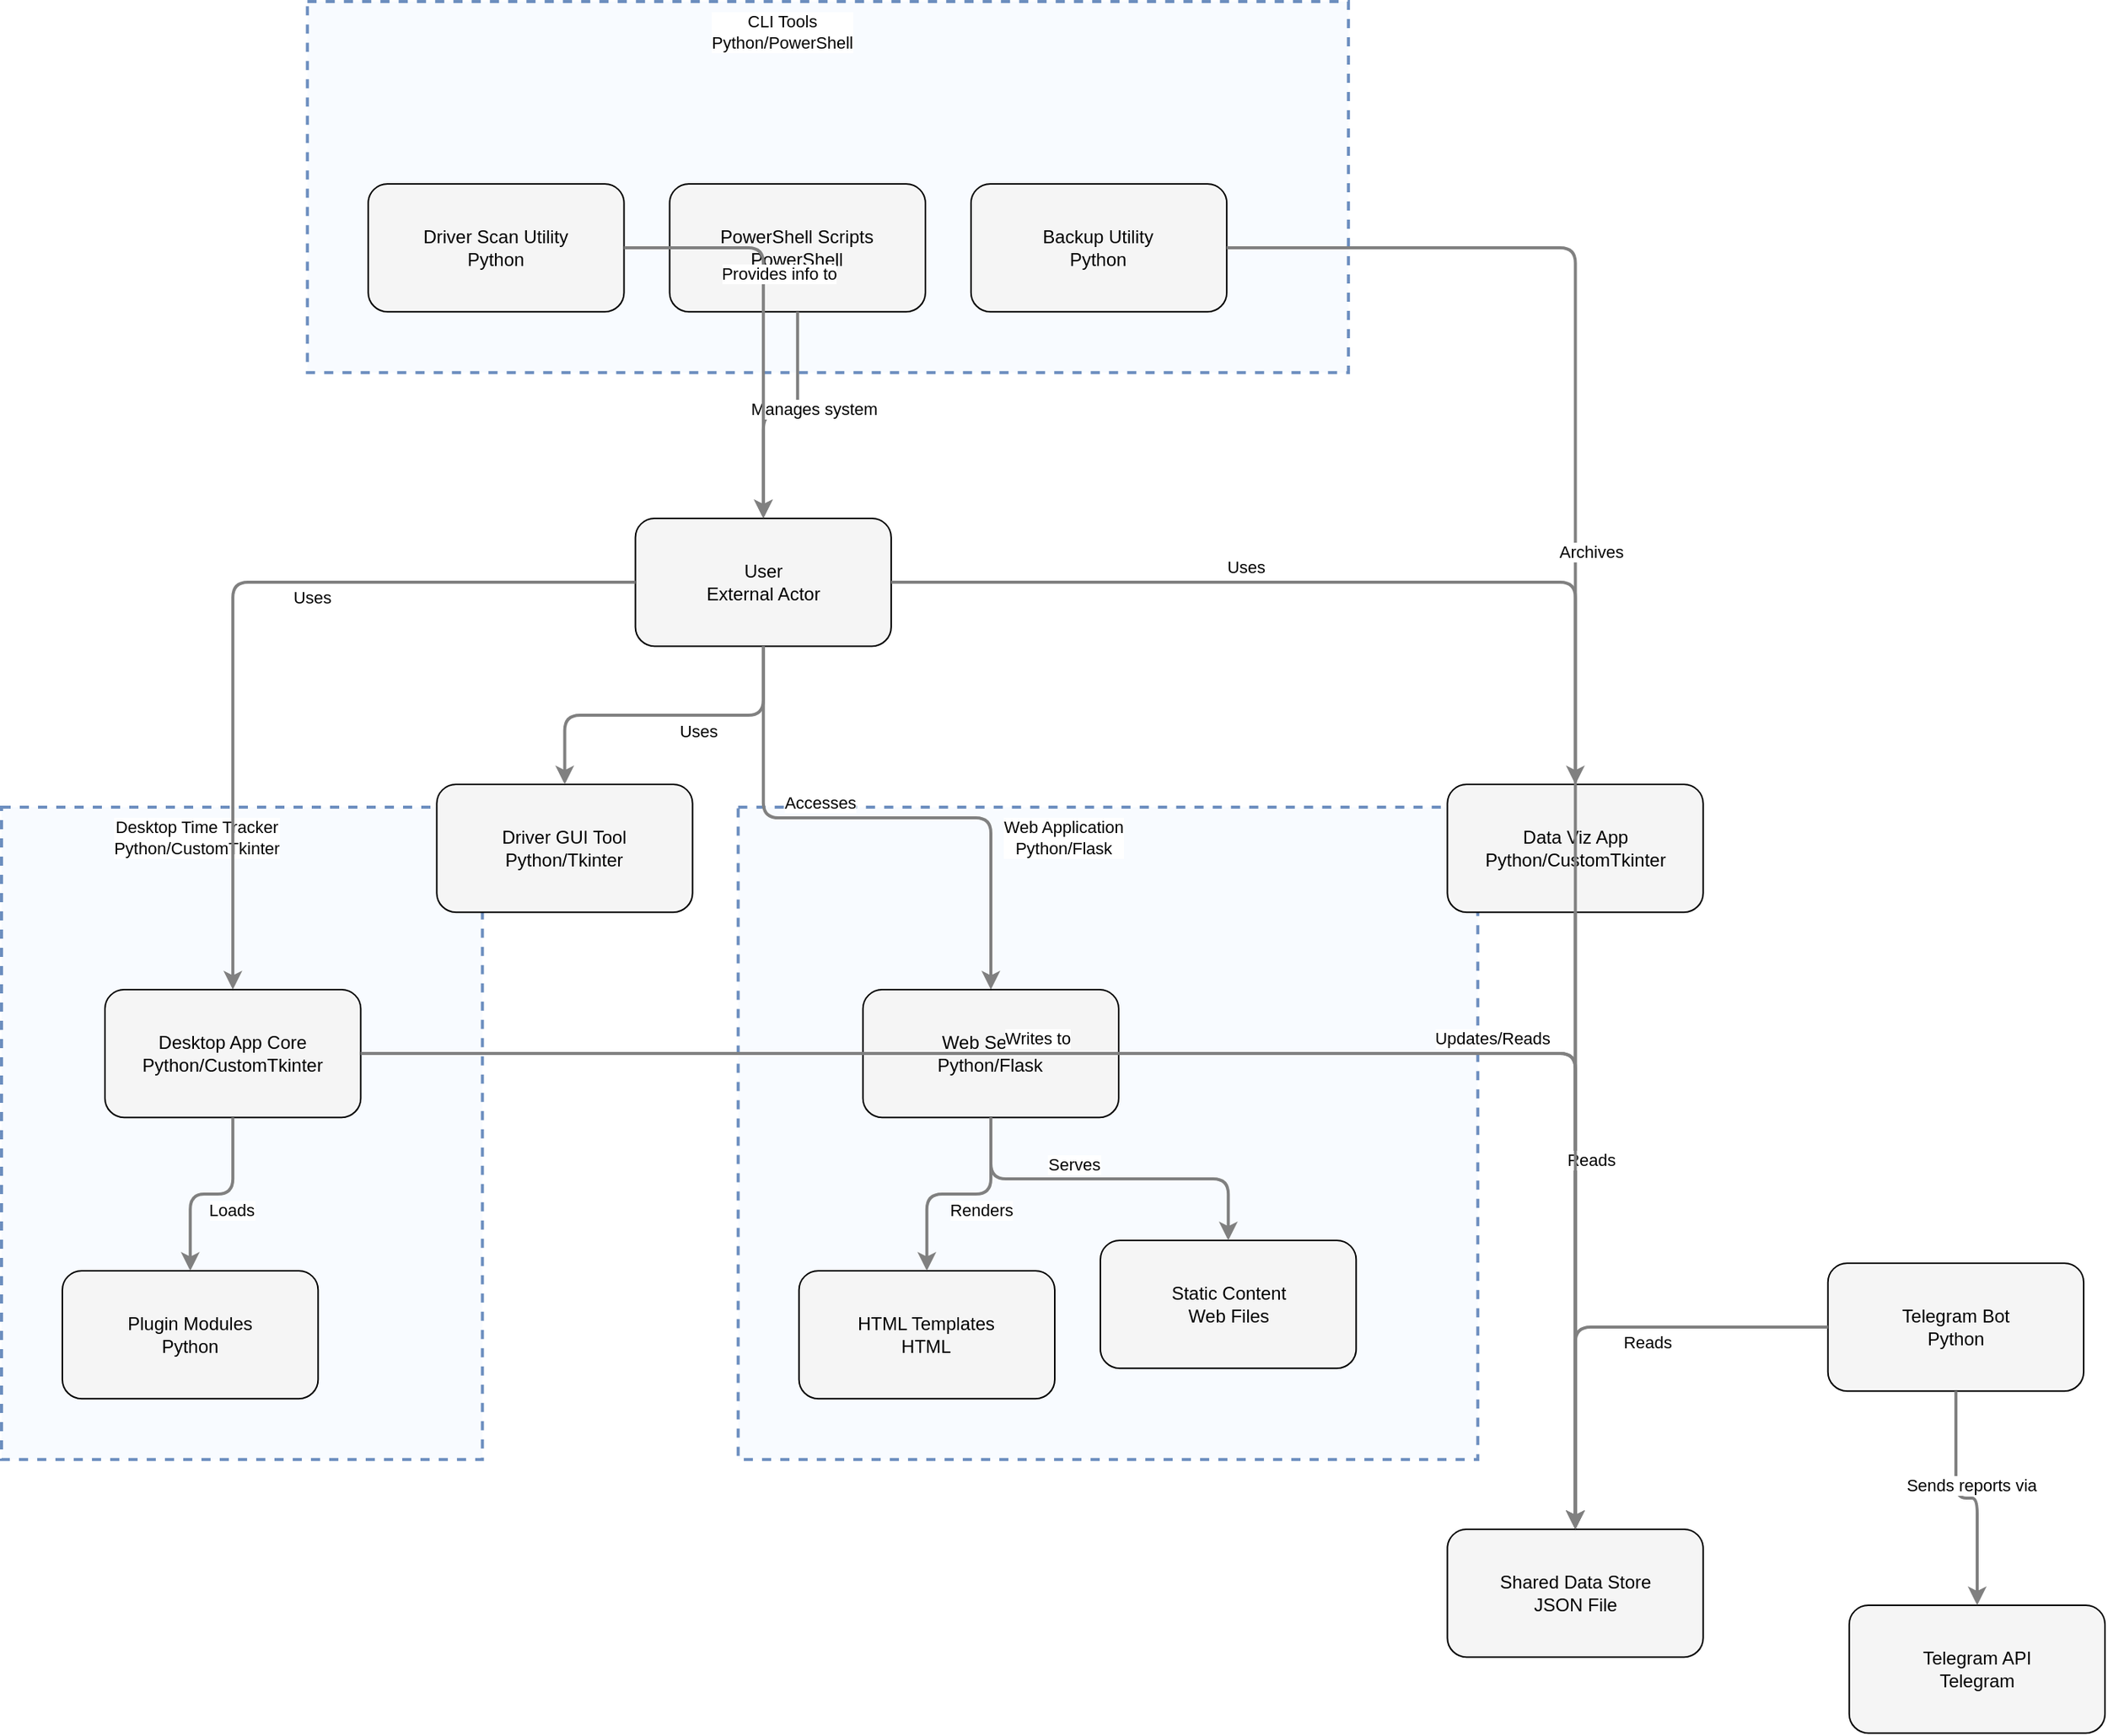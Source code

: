 <?xml version="1.0" encoding="UTF-8"?>
      <mxfile version="14.6.5" type="device">
        <diagram id="codeviz-diagram" name="System Diagram">
          <mxGraphModel dx="1000" dy="1000" grid="1" gridSize="10" guides="1" tooltips="1" connect="1" arrows="1" fold="1" page="1" pageScale="1" pageWidth="1169" pageHeight="827" math="0" shadow="0">
            <root>
              <mxCell id="0"/>
              <mxCell id="1" parent="0"/>
              <mxCell id="1203" value="" style="html=1;whiteSpace=wrap;container=1;fillColor=#dae8fc;strokeColor=#6c8ebf;dashed=1;fillOpacity=20;strokeWidth=2;containerType=none;recursiveResize=0;movable=1;resizable=1;autosize=0;dropTarget=0" vertex="1" parent="1">
                <mxGeometry x="223.125" y="22" width="684.473" height="244.079" as="geometry"/>
              </mxCell>
              <mxCell id="1203_label" value="CLI Tools&lt;br&gt;Python/PowerShell" style="edgeLabel;html=1;align=center;verticalAlign=middle;resizable=0;labelBackgroundColor=white;spacing=5" vertex="1" parent="1">
                <mxGeometry x="231.125" y="30" width="608.473" height="24" as="geometry"/>
              </mxCell>
<mxCell id="1204" value="" style="html=1;whiteSpace=wrap;container=1;fillColor=#dae8fc;strokeColor=#6c8ebf;dashed=1;fillOpacity=20;strokeWidth=2;containerType=none;recursiveResize=0;movable=1;resizable=1;autosize=0;dropTarget=0" vertex="1" parent="1">
                <mxGeometry x="22" y="552" width="316.184" height="429.079" as="geometry"/>
              </mxCell>
              <mxCell id="1204_label" value="Desktop Time Tracker&lt;br&gt;Python/CustomTkinter" style="edgeLabel;html=1;align=center;verticalAlign=middle;resizable=0;labelBackgroundColor=white;spacing=5" vertex="1" parent="1">
                <mxGeometry x="30" y="560" width="240.184" height="24" as="geometry"/>
              </mxCell>
<mxCell id="1205" value="" style="html=1;whiteSpace=wrap;container=1;fillColor=#dae8fc;strokeColor=#6c8ebf;dashed=1;fillOpacity=20;strokeWidth=2;containerType=none;recursiveResize=0;movable=1;resizable=1;autosize=0;dropTarget=0" vertex="1" parent="1">
                <mxGeometry x="506.342" y="552" width="486.316" height="429.079" as="geometry"/>
              </mxCell>
              <mxCell id="1205_label" value="Web Application&lt;br&gt;Python/Flask" style="edgeLabel;html=1;align=center;verticalAlign=middle;resizable=0;labelBackgroundColor=white;spacing=5" vertex="1" parent="1">
                <mxGeometry x="514.342" y="560" width="410.316" height="24" as="geometry"/>
              </mxCell>
              <mxCell id="1214" value="User&lt;br&gt;External Actor" style="rounded=1;whiteSpace=wrap;html=1;fillColor=#f5f5f5" vertex="1" parent="1">
                    <mxGeometry x="438.783" y="362" width="168.158" height="84.079" as="geometry"/>
                  </mxCell>
<mxCell id="1215" value="Data Viz App&lt;br&gt;Python/CustomTkinter" style="rounded=1;whiteSpace=wrap;html=1;fillColor=#f5f5f5" vertex="1" parent="1">
                    <mxGeometry x="972.658" y="537" width="168.158" height="84.079" as="geometry"/>
                  </mxCell>
<mxCell id="1216" value="Driver GUI Tool&lt;br&gt;Python/Tkinter" style="rounded=1;whiteSpace=wrap;html=1;fillColor=#f5f5f5" vertex="1" parent="1">
                    <mxGeometry x="308.184" y="537" width="168.158" height="84.079" as="geometry"/>
                  </mxCell>
<mxCell id="1217" value="Telegram Bot&lt;br&gt;Python" style="rounded=1;whiteSpace=wrap;html=1;fillColor=#f5f5f5" vertex="1" parent="1">
                    <mxGeometry x="1222.855" y="852" width="168.158" height="84.079" as="geometry"/>
                  </mxCell>
<mxCell id="1218" value="Shared Data Store&lt;br&gt;JSON File" style="rounded=1;whiteSpace=wrap;html=1;fillColor=#f5f5f5" vertex="1" parent="1">
                    <mxGeometry x="972.658" y="1027" width="168.158" height="84.079" as="geometry"/>
                  </mxCell>
<mxCell id="1219" value="Telegram API&lt;br&gt;Telegram" style="rounded=1;whiteSpace=wrap;html=1;fillColor=#f5f5f5" vertex="1" parent="1">
                    <mxGeometry x="1236.855" y="1077" width="168.158" height="84.079" as="geometry"/>
                  </mxCell>
<mxCell id="1206" value="Web Server&lt;br&gt;Python/Flask" style="rounded=1;whiteSpace=wrap;html=1;fillColor=#f5f5f5" vertex="1" parent="1205">
                    <mxGeometry x="82.039" y="120" width="168.158" height="84.079" as="geometry"/>
                  </mxCell>
<mxCell id="1207" value="Static Content&lt;br&gt;Web Files" style="rounded=1;whiteSpace=wrap;html=1;fillColor=#f5f5f5" vertex="1" parent="1205">
                    <mxGeometry x="238.158" y="285" width="168.158" height="84.079" as="geometry"/>
                  </mxCell>
<mxCell id="1208" value="HTML Templates&lt;br&gt;HTML" style="rounded=1;whiteSpace=wrap;html=1;fillColor=#f5f5f5" vertex="1" parent="1205">
                    <mxGeometry x="40" y="305" width="168.158" height="84.079" as="geometry"/>
                  </mxCell>
<mxCell id="1209" value="Desktop App Core&lt;br&gt;Python/CustomTkinter" style="rounded=1;whiteSpace=wrap;html=1;fillColor=#f5f5f5" vertex="1" parent="1204">
                    <mxGeometry x="68.026" y="120" width="168.158" height="84.079" as="geometry"/>
                  </mxCell>
<mxCell id="1210" value="Plugin Modules&lt;br&gt;Python" style="rounded=1;whiteSpace=wrap;html=1;fillColor=#f5f5f5" vertex="1" parent="1204">
                    <mxGeometry x="40" y="305" width="168.158" height="84.079" as="geometry"/>
                  </mxCell>
<mxCell id="1211" value="Backup Utility&lt;br&gt;Python" style="rounded=1;whiteSpace=wrap;html=1;fillColor=#f5f5f5" vertex="1" parent="1203">
                    <mxGeometry x="436.316" y="120" width="168.158" height="84.079" as="geometry"/>
                  </mxCell>
<mxCell id="1212" value="PowerShell Scripts&lt;br&gt;PowerShell" style="rounded=1;whiteSpace=wrap;html=1;fillColor=#f5f5f5" vertex="1" parent="1203">
                    <mxGeometry x="238.158" y="120" width="168.158" height="84.079" as="geometry"/>
                  </mxCell>
<mxCell id="1213" value="Driver Scan Utility&lt;br&gt;Python" style="rounded=1;whiteSpace=wrap;html=1;fillColor=#f5f5f5" vertex="1" parent="1203">
                    <mxGeometry x="40" y="120" width="168.158" height="84.079" as="geometry"/>
                  </mxCell>
              <mxCell id="edge-1169" style="edgeStyle=orthogonalEdgeStyle;rounded=1;orthogonalLoop=1;jettySize=auto;html=1;strokeColor=#808080;strokeWidth=2;jumpStyle=arc;jumpSize=10;spacing=15;labelBackgroundColor=white;labelBorderColor=none" edge="1" parent="1" source="1214" target="1209">
                  <mxGeometry relative="1" as="geometry"/>
                </mxCell>
                <mxCell id="edge-1169_label" value="Uses" style="edgeLabel;html=1;align=center;verticalAlign=middle;resizable=0;points=[];" vertex="1" connectable="0" parent="edge-1169">
                  <mxGeometry x="-0.2" y="10" relative="1" as="geometry">
                    <mxPoint as="offset"/>
                  </mxGeometry>
                </mxCell>
<mxCell id="edge-1168" style="edgeStyle=orthogonalEdgeStyle;rounded=1;orthogonalLoop=1;jettySize=auto;html=1;strokeColor=#808080;strokeWidth=2;jumpStyle=arc;jumpSize=10;spacing=15;labelBackgroundColor=white;labelBorderColor=none" edge="1" parent="1" source="1214" target="1206">
                  <mxGeometry relative="1" as="geometry"/>
                </mxCell>
                <mxCell id="edge-1168_label" value="Accesses" style="edgeLabel;html=1;align=center;verticalAlign=middle;resizable=0;points=[];" vertex="1" connectable="0" parent="edge-1168">
                  <mxGeometry x="-0.2" y="10" relative="1" as="geometry">
                    <mxPoint as="offset"/>
                  </mxGeometry>
                </mxCell>
<mxCell id="edge-1170" style="edgeStyle=orthogonalEdgeStyle;rounded=1;orthogonalLoop=1;jettySize=auto;html=1;strokeColor=#808080;strokeWidth=2;jumpStyle=arc;jumpSize=10;spacing=15;labelBackgroundColor=white;labelBorderColor=none" edge="1" parent="1" source="1214" target="1215">
                  <mxGeometry relative="1" as="geometry"/>
                </mxCell>
                <mxCell id="edge-1170_label" value="Uses" style="edgeLabel;html=1;align=center;verticalAlign=middle;resizable=0;points=[];" vertex="1" connectable="0" parent="edge-1170">
                  <mxGeometry x="-0.2" y="10" relative="1" as="geometry">
                    <mxPoint as="offset"/>
                  </mxGeometry>
                </mxCell>
<mxCell id="edge-1171" style="edgeStyle=orthogonalEdgeStyle;rounded=1;orthogonalLoop=1;jettySize=auto;html=1;strokeColor=#808080;strokeWidth=2;jumpStyle=arc;jumpSize=10;spacing=15;labelBackgroundColor=white;labelBorderColor=none" edge="1" parent="1" source="1214" target="1216">
                  <mxGeometry relative="1" as="geometry"/>
                </mxCell>
                <mxCell id="edge-1171_label" value="Uses" style="edgeLabel;html=1;align=center;verticalAlign=middle;resizable=0;points=[];" vertex="1" connectable="0" parent="edge-1171">
                  <mxGeometry x="-0.2" y="10" relative="1" as="geometry">
                    <mxPoint as="offset"/>
                  </mxGeometry>
                </mxCell>
<mxCell id="edge-1165" style="edgeStyle=orthogonalEdgeStyle;rounded=1;orthogonalLoop=1;jettySize=auto;html=1;strokeColor=#808080;strokeWidth=2;jumpStyle=arc;jumpSize=10;spacing=15;labelBackgroundColor=white;labelBorderColor=none" edge="1" parent="1" source="1206" target="1207">
                  <mxGeometry relative="1" as="geometry"/>
                </mxCell>
                <mxCell id="edge-1165_label" value="Serves" style="edgeLabel;html=1;align=center;verticalAlign=middle;resizable=0;points=[];" vertex="1" connectable="0" parent="edge-1165">
                  <mxGeometry x="-0.2" y="10" relative="1" as="geometry">
                    <mxPoint as="offset"/>
                  </mxGeometry>
                </mxCell>
<mxCell id="edge-1166" style="edgeStyle=orthogonalEdgeStyle;rounded=1;orthogonalLoop=1;jettySize=auto;html=1;strokeColor=#808080;strokeWidth=2;jumpStyle=arc;jumpSize=10;spacing=15;labelBackgroundColor=white;labelBorderColor=none" edge="1" parent="1" source="1206" target="1208">
                  <mxGeometry relative="1" as="geometry"/>
                </mxCell>
                <mxCell id="edge-1166_label" value="Renders" style="edgeLabel;html=1;align=center;verticalAlign=middle;resizable=0;points=[];" vertex="1" connectable="0" parent="edge-1166">
                  <mxGeometry x="-0.2" y="10" relative="1" as="geometry">
                    <mxPoint as="offset"/>
                  </mxGeometry>
                </mxCell>
<mxCell id="edge-1172" style="edgeStyle=orthogonalEdgeStyle;rounded=1;orthogonalLoop=1;jettySize=auto;html=1;strokeColor=#808080;strokeWidth=2;jumpStyle=arc;jumpSize=10;spacing=15;labelBackgroundColor=white;labelBorderColor=none" edge="1" parent="1" source="1206" target="1218">
                  <mxGeometry relative="1" as="geometry"/>
                </mxCell>
                <mxCell id="edge-1172_label" value="Updates/Reads" style="edgeLabel;html=1;align=center;verticalAlign=middle;resizable=0;points=[];" vertex="1" connectable="0" parent="edge-1172">
                  <mxGeometry x="-0.2" y="10" relative="1" as="geometry">
                    <mxPoint as="offset"/>
                  </mxGeometry>
                </mxCell>
<mxCell id="edge-1178" style="edgeStyle=orthogonalEdgeStyle;rounded=1;orthogonalLoop=1;jettySize=auto;html=1;strokeColor=#808080;strokeWidth=2;jumpStyle=arc;jumpSize=10;spacing=15;labelBackgroundColor=white;labelBorderColor=none" edge="1" parent="1" source="1212" target="1214">
                  <mxGeometry relative="1" as="geometry"/>
                </mxCell>
                <mxCell id="edge-1178_label" value="Manages system" style="edgeLabel;html=1;align=center;verticalAlign=middle;resizable=0;points=[];" vertex="1" connectable="0" parent="edge-1178">
                  <mxGeometry x="-0.2" y="10" relative="1" as="geometry">
                    <mxPoint as="offset"/>
                  </mxGeometry>
                </mxCell>
<mxCell id="edge-1179" style="edgeStyle=orthogonalEdgeStyle;rounded=1;orthogonalLoop=1;jettySize=auto;html=1;strokeColor=#808080;strokeWidth=2;jumpStyle=arc;jumpSize=10;spacing=15;labelBackgroundColor=white;labelBorderColor=none" edge="1" parent="1" source="1213" target="1214">
                  <mxGeometry relative="1" as="geometry"/>
                </mxCell>
                <mxCell id="edge-1179_label" value="Provides info to" style="edgeLabel;html=1;align=center;verticalAlign=middle;resizable=0;points=[];" vertex="1" connectable="0" parent="edge-1179">
                  <mxGeometry x="-0.2" y="10" relative="1" as="geometry">
                    <mxPoint as="offset"/>
                  </mxGeometry>
                </mxCell>
<mxCell id="edge-1176" style="edgeStyle=orthogonalEdgeStyle;rounded=1;orthogonalLoop=1;jettySize=auto;html=1;strokeColor=#808080;strokeWidth=2;jumpStyle=arc;jumpSize=10;spacing=15;labelBackgroundColor=white;labelBorderColor=none" edge="1" parent="1" source="1211" target="1218">
                  <mxGeometry relative="1" as="geometry"/>
                </mxCell>
                <mxCell id="edge-1176_label" value="Archives" style="edgeLabel;html=1;align=center;verticalAlign=middle;resizable=0;points=[];" vertex="1" connectable="0" parent="edge-1176">
                  <mxGeometry x="-0.2" y="10" relative="1" as="geometry">
                    <mxPoint as="offset"/>
                  </mxGeometry>
                </mxCell>
<mxCell id="edge-1174" style="edgeStyle=orthogonalEdgeStyle;rounded=1;orthogonalLoop=1;jettySize=auto;html=1;strokeColor=#808080;strokeWidth=2;jumpStyle=arc;jumpSize=10;spacing=15;labelBackgroundColor=white;labelBorderColor=none" edge="1" parent="1" source="1215" target="1218">
                  <mxGeometry relative="1" as="geometry"/>
                </mxCell>
                <mxCell id="edge-1174_label" value="Reads" style="edgeLabel;html=1;align=center;verticalAlign=middle;resizable=0;points=[];" vertex="1" connectable="0" parent="edge-1174">
                  <mxGeometry x="-0.2" y="10" relative="1" as="geometry">
                    <mxPoint as="offset"/>
                  </mxGeometry>
                </mxCell>
<mxCell id="edge-1175" style="edgeStyle=orthogonalEdgeStyle;rounded=1;orthogonalLoop=1;jettySize=auto;html=1;strokeColor=#808080;strokeWidth=2;jumpStyle=arc;jumpSize=10;spacing=15;labelBackgroundColor=white;labelBorderColor=none" edge="1" parent="1" source="1217" target="1218">
                  <mxGeometry relative="1" as="geometry"/>
                </mxCell>
                <mxCell id="edge-1175_label" value="Reads" style="edgeLabel;html=1;align=center;verticalAlign=middle;resizable=0;points=[];" vertex="1" connectable="0" parent="edge-1175">
                  <mxGeometry x="-0.2" y="10" relative="1" as="geometry">
                    <mxPoint as="offset"/>
                  </mxGeometry>
                </mxCell>
<mxCell id="edge-1177" style="edgeStyle=orthogonalEdgeStyle;rounded=1;orthogonalLoop=1;jettySize=auto;html=1;strokeColor=#808080;strokeWidth=2;jumpStyle=arc;jumpSize=10;spacing=15;labelBackgroundColor=white;labelBorderColor=none" edge="1" parent="1" source="1217" target="1219">
                  <mxGeometry relative="1" as="geometry"/>
                </mxCell>
                <mxCell id="edge-1177_label" value="Sends reports via" style="edgeLabel;html=1;align=center;verticalAlign=middle;resizable=0;points=[];" vertex="1" connectable="0" parent="edge-1177">
                  <mxGeometry x="-0.2" y="10" relative="1" as="geometry">
                    <mxPoint as="offset"/>
                  </mxGeometry>
                </mxCell>
<mxCell id="edge-1167" style="edgeStyle=orthogonalEdgeStyle;rounded=1;orthogonalLoop=1;jettySize=auto;html=1;strokeColor=#808080;strokeWidth=2;jumpStyle=arc;jumpSize=10;spacing=15;labelBackgroundColor=white;labelBorderColor=none" edge="1" parent="1" source="1209" target="1210">
                  <mxGeometry relative="1" as="geometry"/>
                </mxCell>
                <mxCell id="edge-1167_label" value="Loads" style="edgeLabel;html=1;align=center;verticalAlign=middle;resizable=0;points=[];" vertex="1" connectable="0" parent="edge-1167">
                  <mxGeometry x="-0.2" y="10" relative="1" as="geometry">
                    <mxPoint as="offset"/>
                  </mxGeometry>
                </mxCell>
<mxCell id="edge-1173" style="edgeStyle=orthogonalEdgeStyle;rounded=1;orthogonalLoop=1;jettySize=auto;html=1;strokeColor=#808080;strokeWidth=2;jumpStyle=arc;jumpSize=10;spacing=15;labelBackgroundColor=white;labelBorderColor=none" edge="1" parent="1" source="1209" target="1218">
                  <mxGeometry relative="1" as="geometry"/>
                </mxCell>
                <mxCell id="edge-1173_label" value="Writes to" style="edgeLabel;html=1;align=center;verticalAlign=middle;resizable=0;points=[];" vertex="1" connectable="0" parent="edge-1173">
                  <mxGeometry x="-0.2" y="10" relative="1" as="geometry">
                    <mxPoint as="offset"/>
                  </mxGeometry>
                </mxCell>
            </root>
          </mxGraphModel>
        </diagram>
      </mxfile>